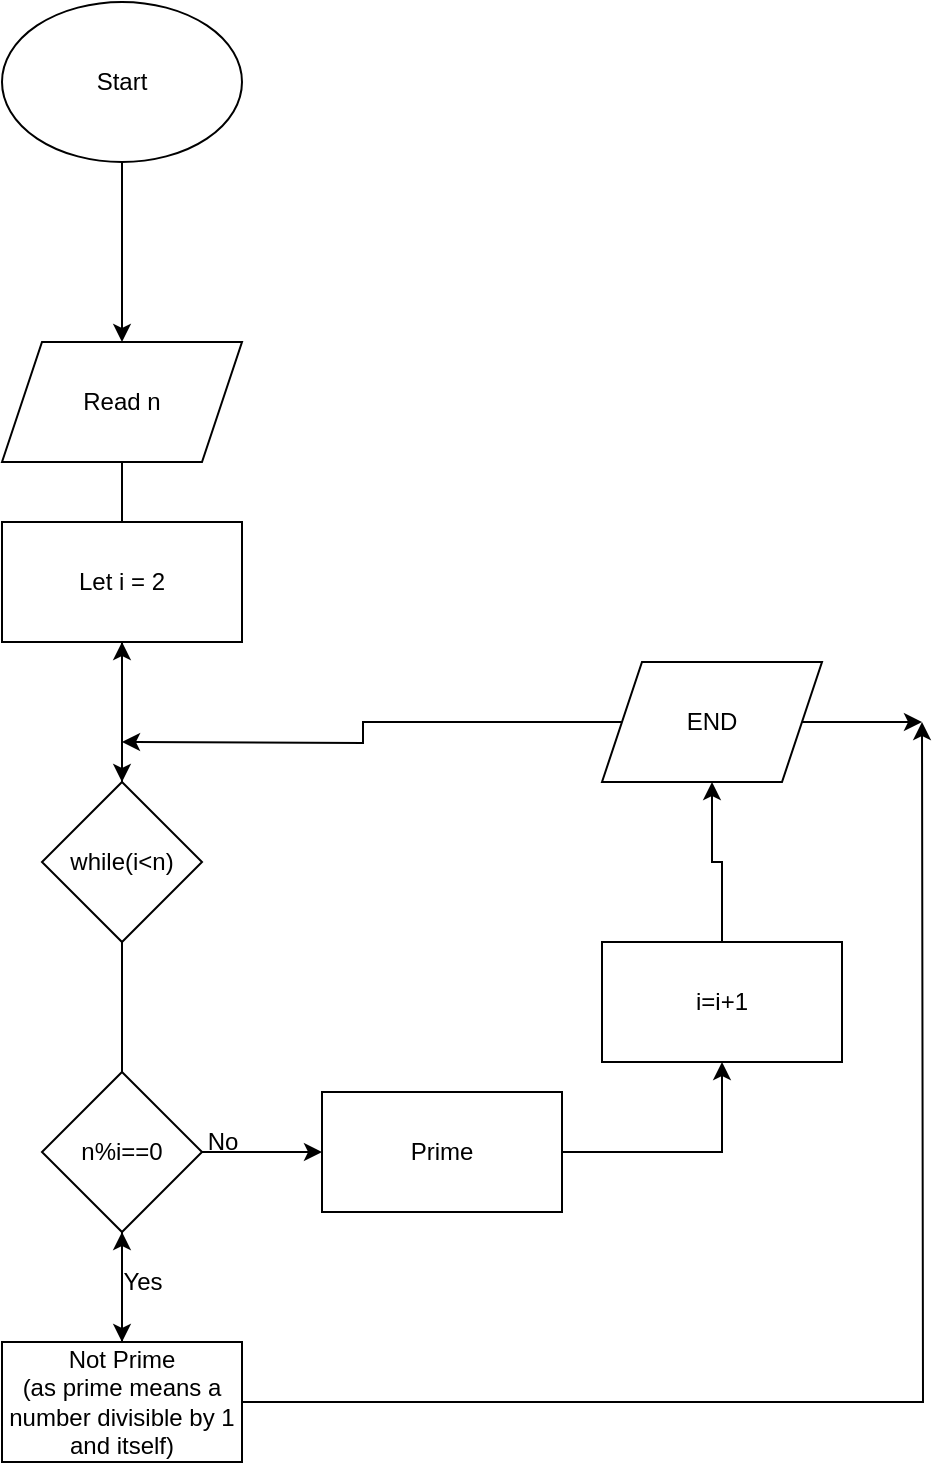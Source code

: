 <mxfile version="20.0.4" type="github"><diagram id="qD4zSr263A7LaR6sU9QR" name="Page-1"><mxGraphModel dx="1209" dy="634" grid="1" gridSize="10" guides="1" tooltips="1" connect="1" arrows="1" fold="1" page="1" pageScale="1" pageWidth="827" pageHeight="1169" math="0" shadow="0"><root><mxCell id="0"/><mxCell id="1" parent="0"/><mxCell id="yn4uc8P_tx8DLPbu7z1j-3" value="" style="edgeStyle=orthogonalEdgeStyle;rounded=0;orthogonalLoop=1;jettySize=auto;html=1;" edge="1" parent="1" source="yn4uc8P_tx8DLPbu7z1j-1" target="yn4uc8P_tx8DLPbu7z1j-2"><mxGeometry relative="1" as="geometry"/></mxCell><mxCell id="yn4uc8P_tx8DLPbu7z1j-1" value="Start" style="ellipse;whiteSpace=wrap;html=1;" vertex="1" parent="1"><mxGeometry x="340" y="50" width="120" height="80" as="geometry"/></mxCell><mxCell id="yn4uc8P_tx8DLPbu7z1j-5" value="" style="edgeStyle=orthogonalEdgeStyle;rounded=0;orthogonalLoop=1;jettySize=auto;html=1;" edge="1" parent="1" source="yn4uc8P_tx8DLPbu7z1j-2" target="yn4uc8P_tx8DLPbu7z1j-4"><mxGeometry relative="1" as="geometry"/></mxCell><mxCell id="yn4uc8P_tx8DLPbu7z1j-2" value="Read n" style="shape=parallelogram;perimeter=parallelogramPerimeter;whiteSpace=wrap;html=1;fixedSize=1;" vertex="1" parent="1"><mxGeometry x="340" y="220" width="120" height="60" as="geometry"/></mxCell><mxCell id="yn4uc8P_tx8DLPbu7z1j-7" value="" style="edgeStyle=orthogonalEdgeStyle;rounded=0;orthogonalLoop=1;jettySize=auto;html=1;" edge="1" parent="1" source="yn4uc8P_tx8DLPbu7z1j-4" target="yn4uc8P_tx8DLPbu7z1j-6"><mxGeometry relative="1" as="geometry"><Array as="points"><mxPoint x="400" y="400"/><mxPoint x="400" y="400"/></Array></mxGeometry></mxCell><mxCell id="yn4uc8P_tx8DLPbu7z1j-9" value="" style="edgeStyle=orthogonalEdgeStyle;rounded=0;orthogonalLoop=1;jettySize=auto;html=1;" edge="1" parent="1" source="yn4uc8P_tx8DLPbu7z1j-4" target="yn4uc8P_tx8DLPbu7z1j-8"><mxGeometry relative="1" as="geometry"/></mxCell><mxCell id="yn4uc8P_tx8DLPbu7z1j-4" value="while(i&amp;lt;n)" style="rhombus;whiteSpace=wrap;html=1;" vertex="1" parent="1"><mxGeometry x="360" y="440" width="80" height="80" as="geometry"/></mxCell><mxCell id="yn4uc8P_tx8DLPbu7z1j-6" value="Let i = 2" style="whiteSpace=wrap;html=1;" vertex="1" parent="1"><mxGeometry x="340" y="310" width="120" height="60" as="geometry"/></mxCell><mxCell id="yn4uc8P_tx8DLPbu7z1j-12" value="" style="edgeStyle=orthogonalEdgeStyle;rounded=0;orthogonalLoop=1;jettySize=auto;html=1;" edge="1" parent="1" source="yn4uc8P_tx8DLPbu7z1j-8" target="yn4uc8P_tx8DLPbu7z1j-11"><mxGeometry relative="1" as="geometry"/></mxCell><mxCell id="yn4uc8P_tx8DLPbu7z1j-29" style="edgeStyle=orthogonalEdgeStyle;rounded=0;orthogonalLoop=1;jettySize=auto;html=1;" edge="1" parent="1" source="yn4uc8P_tx8DLPbu7z1j-8"><mxGeometry relative="1" as="geometry"><mxPoint x="800" y="410" as="targetPoint"/></mxGeometry></mxCell><mxCell id="yn4uc8P_tx8DLPbu7z1j-8" value="Not Prime &lt;br&gt;(as prime means a number divisible by 1 and itself)" style="whiteSpace=wrap;html=1;" vertex="1" parent="1"><mxGeometry x="340" y="720" width="120" height="60" as="geometry"/></mxCell><mxCell id="yn4uc8P_tx8DLPbu7z1j-15" value="" style="edgeStyle=orthogonalEdgeStyle;rounded=0;orthogonalLoop=1;jettySize=auto;html=1;" edge="1" parent="1" source="yn4uc8P_tx8DLPbu7z1j-11" target="yn4uc8P_tx8DLPbu7z1j-14"><mxGeometry relative="1" as="geometry"/></mxCell><mxCell id="yn4uc8P_tx8DLPbu7z1j-11" value="n%i==0" style="rhombus;whiteSpace=wrap;html=1;" vertex="1" parent="1"><mxGeometry x="360" y="585" width="80" height="80" as="geometry"/></mxCell><mxCell id="yn4uc8P_tx8DLPbu7z1j-13" value="Yes" style="text;html=1;align=center;verticalAlign=middle;resizable=0;points=[];autosize=1;strokeColor=none;fillColor=none;" vertex="1" parent="1"><mxGeometry x="390" y="675" width="40" height="30" as="geometry"/></mxCell><mxCell id="yn4uc8P_tx8DLPbu7z1j-23" value="" style="edgeStyle=orthogonalEdgeStyle;rounded=0;orthogonalLoop=1;jettySize=auto;html=1;" edge="1" parent="1" source="yn4uc8P_tx8DLPbu7z1j-14" target="yn4uc8P_tx8DLPbu7z1j-21"><mxGeometry relative="1" as="geometry"/></mxCell><mxCell id="yn4uc8P_tx8DLPbu7z1j-14" value="Prime" style="whiteSpace=wrap;html=1;" vertex="1" parent="1"><mxGeometry x="500" y="595" width="120" height="60" as="geometry"/></mxCell><mxCell id="yn4uc8P_tx8DLPbu7z1j-16" value="No" style="text;html=1;align=center;verticalAlign=middle;resizable=0;points=[];autosize=1;strokeColor=none;fillColor=none;" vertex="1" parent="1"><mxGeometry x="430" y="605" width="40" height="30" as="geometry"/></mxCell><mxCell id="yn4uc8P_tx8DLPbu7z1j-28" value="" style="edgeStyle=orthogonalEdgeStyle;rounded=0;orthogonalLoop=1;jettySize=auto;html=1;" edge="1" parent="1" source="yn4uc8P_tx8DLPbu7z1j-21" target="yn4uc8P_tx8DLPbu7z1j-27"><mxGeometry relative="1" as="geometry"/></mxCell><mxCell id="yn4uc8P_tx8DLPbu7z1j-21" value="i=i+1" style="whiteSpace=wrap;html=1;" vertex="1" parent="1"><mxGeometry x="640" y="520" width="120" height="60" as="geometry"/></mxCell><mxCell id="yn4uc8P_tx8DLPbu7z1j-30" style="edgeStyle=orthogonalEdgeStyle;rounded=0;orthogonalLoop=1;jettySize=auto;html=1;" edge="1" parent="1" source="yn4uc8P_tx8DLPbu7z1j-27"><mxGeometry relative="1" as="geometry"><mxPoint x="800" y="410" as="targetPoint"/></mxGeometry></mxCell><mxCell id="yn4uc8P_tx8DLPbu7z1j-31" style="edgeStyle=orthogonalEdgeStyle;rounded=0;orthogonalLoop=1;jettySize=auto;html=1;exitX=0;exitY=0.5;exitDx=0;exitDy=0;" edge="1" parent="1" source="yn4uc8P_tx8DLPbu7z1j-27"><mxGeometry relative="1" as="geometry"><mxPoint x="400" y="420" as="targetPoint"/></mxGeometry></mxCell><mxCell id="yn4uc8P_tx8DLPbu7z1j-27" value="END" style="shape=parallelogram;perimeter=parallelogramPerimeter;whiteSpace=wrap;html=1;fixedSize=1;" vertex="1" parent="1"><mxGeometry x="640" y="380" width="110" height="60" as="geometry"/></mxCell></root></mxGraphModel></diagram></mxfile>